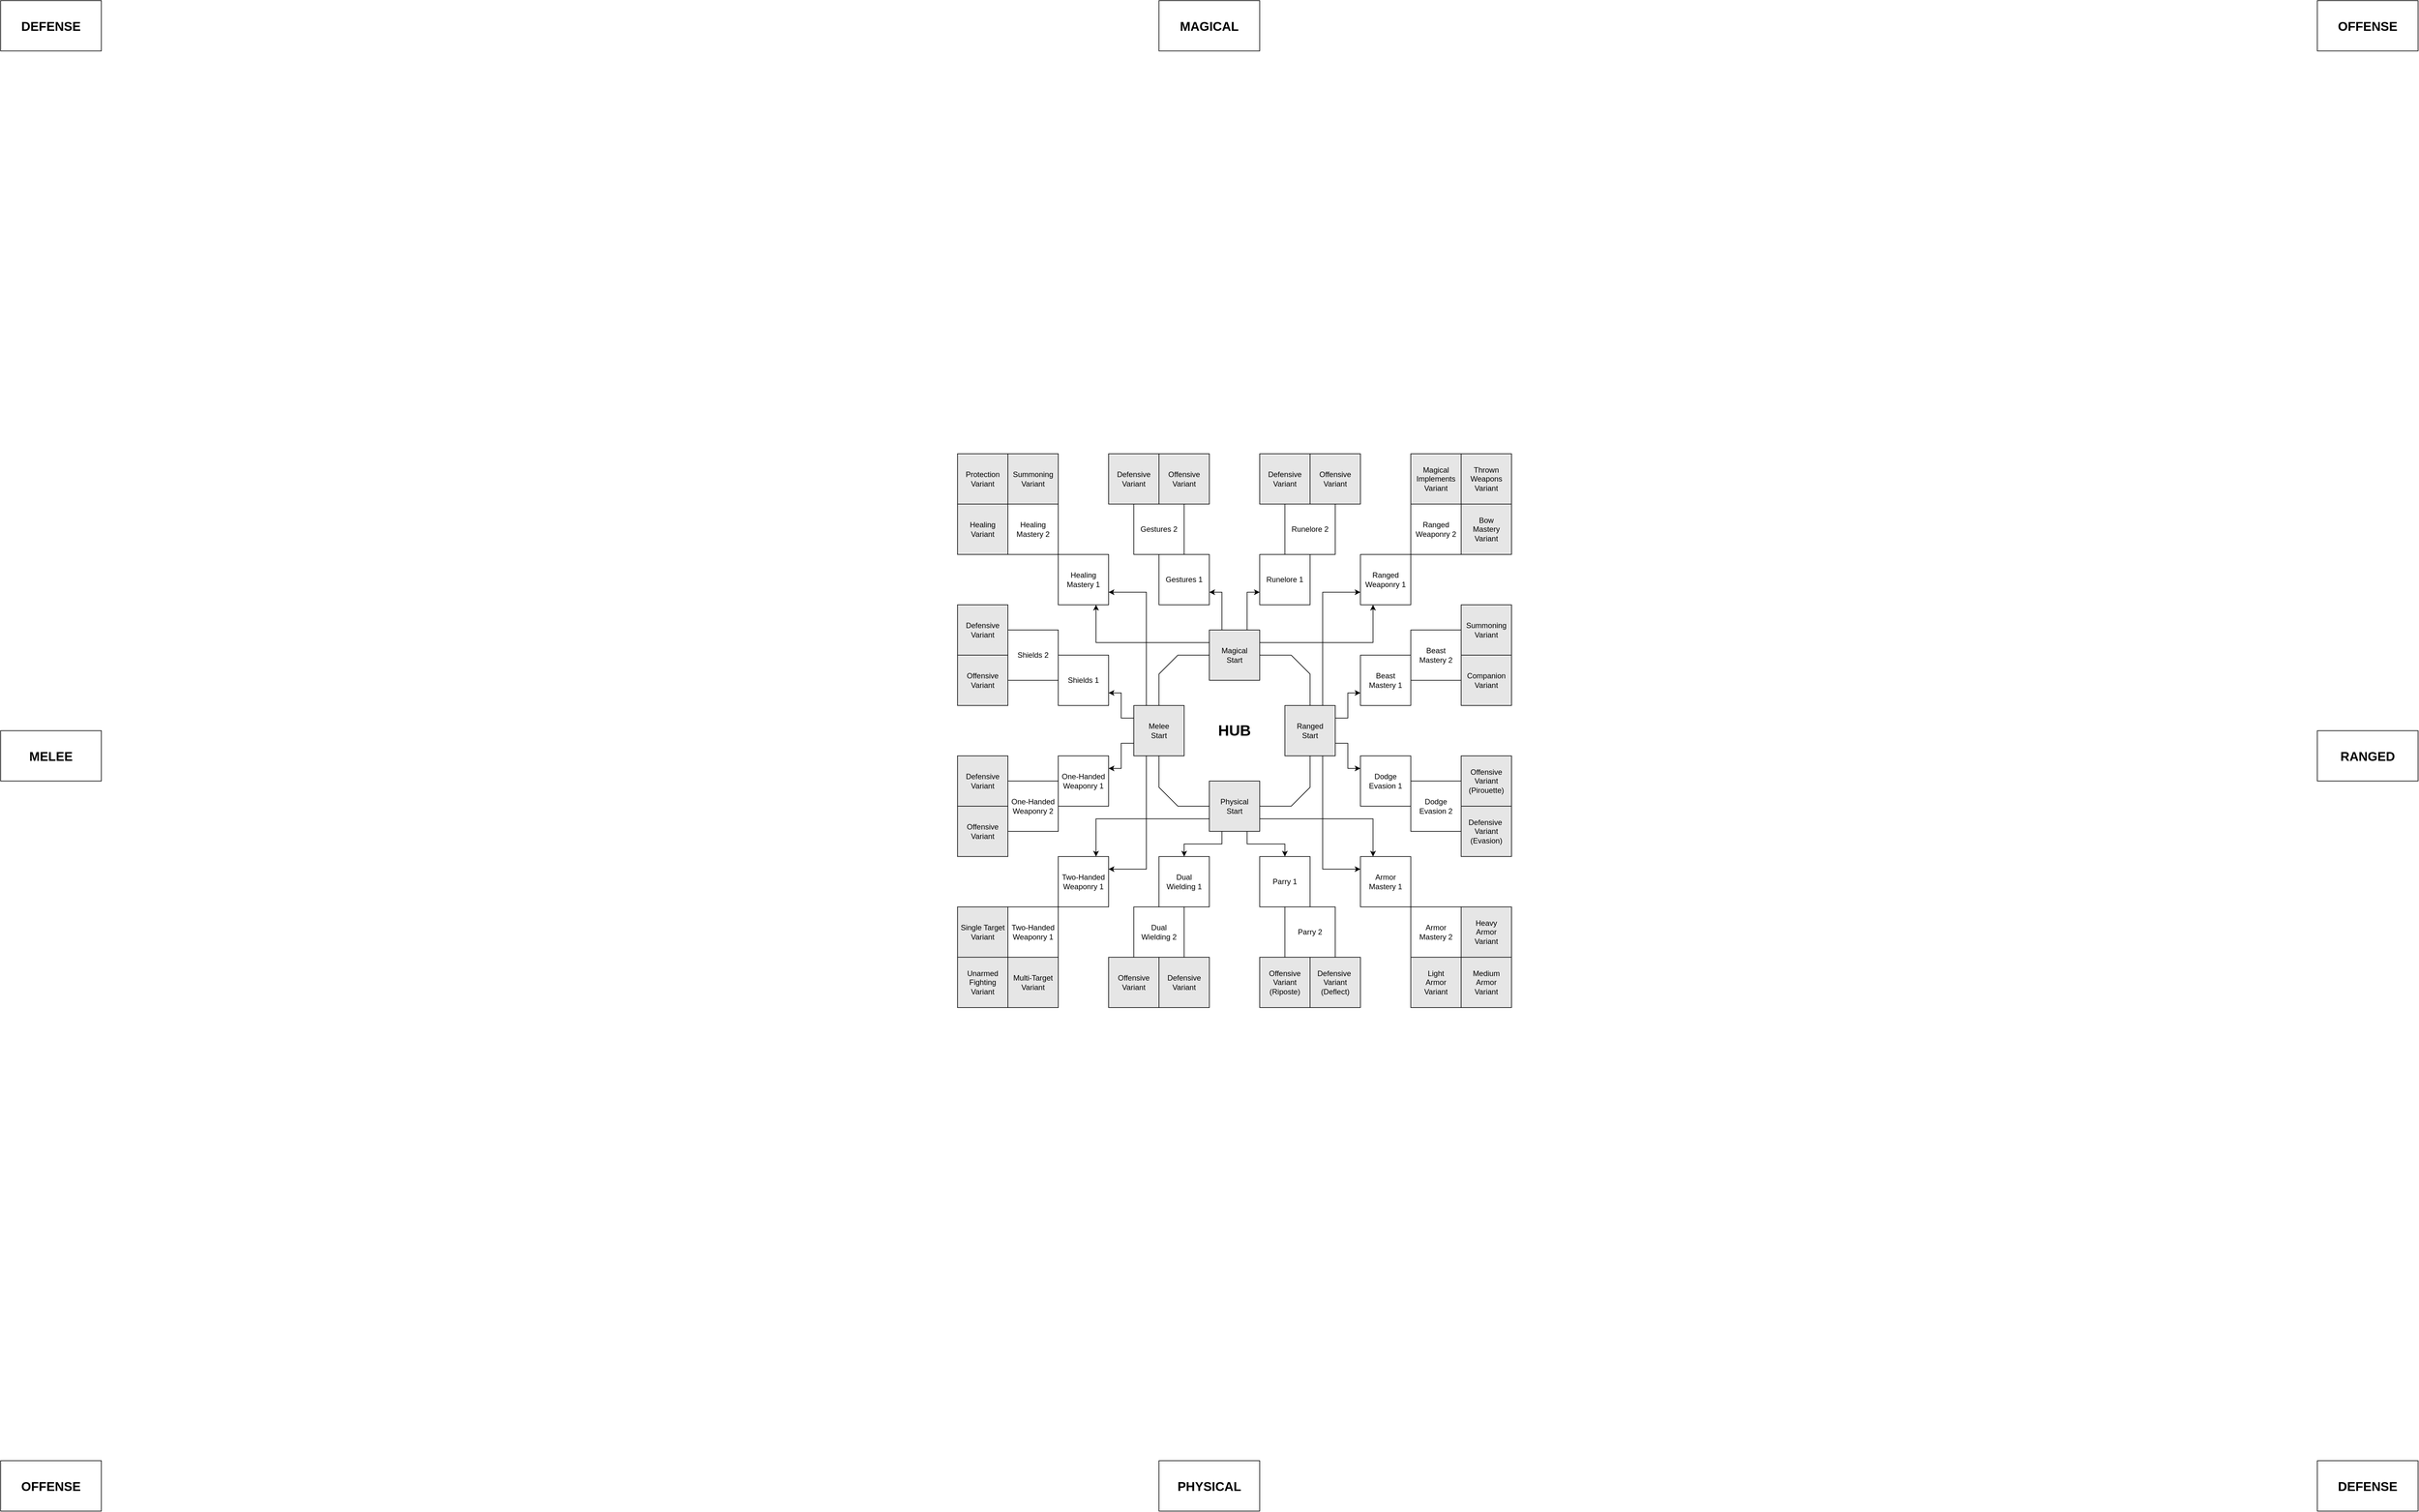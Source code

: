 <mxfile version="12.4.2" pages="1"><diagram id="KaQKi4wqsQLiqeEKrvhI" name="Page-1"><mxGraphModel dx="2942" dy="2283" grid="1" gridSize="20" guides="1" tooltips="1" connect="1" arrows="1" fold="1" page="0" pageScale="1" pageWidth="1920" pageHeight="1200" math="0" shadow="0"><root><mxCell id="0"/><mxCell id="1" parent="0"/><mxCell id="jLARyMyIQHUywhEseSUH-2" value="&lt;font style=&quot;font-size: 24px&quot;&gt;HUB&lt;/font&gt;" style="whiteSpace=wrap;html=1;shape=mxgraph.basic.octagon2;align=center;verticalAlign=middle;dx=15;fontStyle=1" vertex="1" parent="1"><mxGeometry x="1840" y="-160" width="240" height="240" as="geometry"/></mxCell><mxCell id="jLARyMyIQHUywhEseSUH-4" value="&lt;font style=&quot;font-size: 20px&quot;&gt;&lt;b&gt;PHYSICAL&lt;/b&gt;&lt;/font&gt;" style="rounded=0;whiteSpace=wrap;html=1;" vertex="1" parent="1"><mxGeometry x="1840" y="1120" width="160" height="80" as="geometry"/></mxCell><mxCell id="jLARyMyIQHUywhEseSUH-5" value="&lt;font style=&quot;font-size: 20px&quot;&gt;&lt;b&gt;MAGICAL&lt;/b&gt;&lt;/font&gt;" style="rounded=0;whiteSpace=wrap;html=1;" vertex="1" parent="1"><mxGeometry x="1840" y="-1200" width="160" height="80" as="geometry"/></mxCell><mxCell id="jLARyMyIQHUywhEseSUH-6" value="&lt;font style=&quot;font-size: 20px&quot;&gt;&lt;b&gt;RANGED&lt;/b&gt;&lt;/font&gt;" style="rounded=0;whiteSpace=wrap;html=1;" vertex="1" parent="1"><mxGeometry x="3680" y="-40" width="160" height="80" as="geometry"/></mxCell><mxCell id="jLARyMyIQHUywhEseSUH-8" value="&lt;span style=&quot;font-size: 20px&quot;&gt;&lt;b&gt;MELEE&lt;/b&gt;&lt;/span&gt;" style="rounded=0;whiteSpace=wrap;html=1;" vertex="1" parent="1"><mxGeometry y="-40" width="160" height="80" as="geometry"/></mxCell><mxCell id="jLARyMyIQHUywhEseSUH-10" value="&lt;font style=&quot;font-size: 20px&quot;&gt;&lt;b&gt;DEFENSE&lt;/b&gt;&lt;/font&gt;" style="rounded=0;whiteSpace=wrap;html=1;" vertex="1" parent="1"><mxGeometry y="-1200" width="160" height="80" as="geometry"/></mxCell><mxCell id="jLARyMyIQHUywhEseSUH-11" value="&lt;font style=&quot;font-size: 20px&quot;&gt;&lt;b&gt;OFFENSE&lt;/b&gt;&lt;/font&gt;" style="rounded=0;whiteSpace=wrap;html=1;" vertex="1" parent="1"><mxGeometry x="3680" y="-1200" width="160" height="80" as="geometry"/></mxCell><mxCell id="jLARyMyIQHUywhEseSUH-12" value="&lt;font style=&quot;font-size: 20px&quot;&gt;&lt;b&gt;DEFENSE&lt;/b&gt;&lt;/font&gt;" style="rounded=0;whiteSpace=wrap;html=1;" vertex="1" parent="1"><mxGeometry x="3680" y="1120" width="160" height="80" as="geometry"/></mxCell><mxCell id="jLARyMyIQHUywhEseSUH-13" value="&lt;font style=&quot;font-size: 20px&quot;&gt;&lt;b&gt;OFFENSE&lt;/b&gt;&lt;/font&gt;" style="rounded=0;whiteSpace=wrap;html=1;" vertex="1" parent="1"><mxGeometry y="1120" width="160" height="80" as="geometry"/></mxCell><mxCell id="jLARyMyIQHUywhEseSUH-14" value="One-Handed&lt;br&gt;Weaponry 1" style="whiteSpace=wrap;html=1;aspect=fixed;" vertex="1" parent="1"><mxGeometry x="1680" width="80" height="80" as="geometry"/></mxCell><mxCell id="jLARyMyIQHUywhEseSUH-15" value="One-Handed&lt;br&gt;Weaponry 2" style="whiteSpace=wrap;html=1;aspect=fixed;" vertex="1" parent="1"><mxGeometry x="1600" y="40" width="80" height="80" as="geometry"/></mxCell><mxCell id="jLARyMyIQHUywhEseSUH-16" value="Defensive&lt;br&gt;Variant" style="whiteSpace=wrap;html=1;aspect=fixed;fillColor=#E6E6E6;" vertex="1" parent="1"><mxGeometry x="1520" width="80" height="80" as="geometry"/></mxCell><mxCell id="jLARyMyIQHUywhEseSUH-17" value="Single Target&lt;br&gt;Variant" style="whiteSpace=wrap;html=1;aspect=fixed;fillColor=#E6E6E6;" vertex="1" parent="1"><mxGeometry x="1520" y="240" width="80" height="80" as="geometry"/></mxCell><mxCell id="jLARyMyIQHUywhEseSUH-18" value="Two-Handed&lt;br&gt;Weaponry 1" style="whiteSpace=wrap;html=1;aspect=fixed;" vertex="1" parent="1"><mxGeometry x="1680" y="160" width="80" height="80" as="geometry"/></mxCell><mxCell id="jLARyMyIQHUywhEseSUH-19" value="Two-Handed&lt;br&gt;Weaponry 1" style="whiteSpace=wrap;html=1;aspect=fixed;" vertex="1" parent="1"><mxGeometry x="1600" y="240" width="80" height="80" as="geometry"/></mxCell><mxCell id="jLARyMyIQHUywhEseSUH-20" value="Dual&lt;br&gt;Wielding 1" style="whiteSpace=wrap;html=1;aspect=fixed;" vertex="1" parent="1"><mxGeometry x="1840" y="160" width="80" height="80" as="geometry"/></mxCell><mxCell id="jLARyMyIQHUywhEseSUH-21" value="Dual&lt;br&gt;Wielding 2" style="whiteSpace=wrap;html=1;aspect=fixed;" vertex="1" parent="1"><mxGeometry x="1800" y="240" width="80" height="80" as="geometry"/></mxCell><mxCell id="jLARyMyIQHUywhEseSUH-22" value="Offensive&lt;br&gt;Variant" style="whiteSpace=wrap;html=1;aspect=fixed;fillColor=#E6E6E6;" vertex="1" parent="1"><mxGeometry x="1760" y="320" width="80" height="80" as="geometry"/></mxCell><mxCell id="jLARyMyIQHUywhEseSUH-23" value="Shields 1" style="whiteSpace=wrap;html=1;aspect=fixed;" vertex="1" parent="1"><mxGeometry x="1680" y="-160" width="80" height="80" as="geometry"/></mxCell><mxCell id="jLARyMyIQHUywhEseSUH-24" value="Shields 2" style="whiteSpace=wrap;html=1;aspect=fixed;" vertex="1" parent="1"><mxGeometry x="1600" y="-200" width="80" height="80" as="geometry"/></mxCell><mxCell id="jLARyMyIQHUywhEseSUH-25" value="Offensive&lt;br&gt;Variant" style="whiteSpace=wrap;html=1;aspect=fixed;fillColor=#E6E6E6;" vertex="1" parent="1"><mxGeometry x="1520" y="-160" width="80" height="80" as="geometry"/></mxCell><mxCell id="jLARyMyIQHUywhEseSUH-29" value="Defensive&lt;br&gt;Variant" style="whiteSpace=wrap;html=1;aspect=fixed;fillColor=#E6E6E6;" vertex="1" parent="1"><mxGeometry x="1520" y="-240" width="80" height="80" as="geometry"/></mxCell><mxCell id="jLARyMyIQHUywhEseSUH-26" value="Parry 1" style="whiteSpace=wrap;html=1;aspect=fixed;" vertex="1" parent="1"><mxGeometry x="2000" y="160" width="80" height="80" as="geometry"/></mxCell><mxCell id="jLARyMyIQHUywhEseSUH-27" value="Parry 2" style="whiteSpace=wrap;html=1;aspect=fixed;" vertex="1" parent="1"><mxGeometry x="2040" y="240" width="80" height="80" as="geometry"/></mxCell><mxCell id="jLARyMyIQHUywhEseSUH-28" value="Offensive&lt;br&gt;Variant&lt;br&gt;(Riposte)" style="whiteSpace=wrap;html=1;aspect=fixed;fillColor=#E6E6E6;" vertex="1" parent="1"><mxGeometry x="2000" y="320" width="80" height="80" as="geometry"/></mxCell><mxCell id="jLARyMyIQHUywhEseSUH-32" value="Offensive&lt;br&gt;Variant" style="whiteSpace=wrap;html=1;aspect=fixed;fillColor=#E6E6E6;" vertex="1" parent="1"><mxGeometry x="1520" y="80" width="80" height="80" as="geometry"/></mxCell><mxCell id="jLARyMyIQHUywhEseSUH-36" value="Multi-Target&lt;br&gt;Variant" style="whiteSpace=wrap;html=1;aspect=fixed;fillColor=#E6E6E6;" vertex="1" parent="1"><mxGeometry x="1600" y="320" width="80" height="80" as="geometry"/></mxCell><mxCell id="jLARyMyIQHUywhEseSUH-37" value="Defensive&lt;br&gt;Variant" style="whiteSpace=wrap;html=1;aspect=fixed;fillColor=#E6E6E6;" vertex="1" parent="1"><mxGeometry x="1840" y="320" width="80" height="80" as="geometry"/></mxCell><mxCell id="jLARyMyIQHUywhEseSUH-38" value="Unarmed&lt;br&gt;Fighting&lt;br&gt;Variant" style="whiteSpace=wrap;html=1;aspect=fixed;fillColor=#E6E6E6;" vertex="1" parent="1"><mxGeometry x="1520" y="320" width="80" height="80" as="geometry"/></mxCell><mxCell id="jLARyMyIQHUywhEseSUH-39" value="Defensive&amp;nbsp;&lt;br&gt;Variant&lt;br&gt;(Deflect)" style="whiteSpace=wrap;html=1;aspect=fixed;fillColor=#E6E6E6;" vertex="1" parent="1"><mxGeometry x="2080" y="320" width="80" height="80" as="geometry"/></mxCell><mxCell id="jLARyMyIQHUywhEseSUH-40" value="Armor&lt;br&gt;Mastery 1" style="whiteSpace=wrap;html=1;aspect=fixed;" vertex="1" parent="1"><mxGeometry x="2160" y="160" width="80" height="80" as="geometry"/></mxCell><mxCell id="jLARyMyIQHUywhEseSUH-41" value="Armor&lt;br&gt;Mastery 2" style="whiteSpace=wrap;html=1;aspect=fixed;" vertex="1" parent="1"><mxGeometry x="2240" y="240" width="80" height="80" as="geometry"/></mxCell><mxCell id="jLARyMyIQHUywhEseSUH-42" value="Medium&lt;br&gt;Armor&lt;br&gt;Variant" style="whiteSpace=wrap;html=1;aspect=fixed;fillColor=#E6E6E6;" vertex="1" parent="1"><mxGeometry x="2320" y="320" width="80" height="80" as="geometry"/></mxCell><mxCell id="jLARyMyIQHUywhEseSUH-43" value="Light&lt;br&gt;Armor&lt;br&gt;Variant" style="whiteSpace=wrap;html=1;aspect=fixed;fillColor=#E6E6E6;" vertex="1" parent="1"><mxGeometry x="2240" y="320" width="80" height="80" as="geometry"/></mxCell><mxCell id="jLARyMyIQHUywhEseSUH-46" value="Heavy&lt;br&gt;Armor&lt;br&gt;Variant" style="whiteSpace=wrap;html=1;aspect=fixed;fillColor=#E6E6E6;" vertex="1" parent="1"><mxGeometry x="2320" y="240" width="80" height="80" as="geometry"/></mxCell><mxCell id="jLARyMyIQHUywhEseSUH-47" value="Dodge&lt;br&gt;Evasion 1" style="whiteSpace=wrap;html=1;aspect=fixed;" vertex="1" parent="1"><mxGeometry x="2160" width="80" height="80" as="geometry"/></mxCell><mxCell id="jLARyMyIQHUywhEseSUH-48" value="Dodge&lt;br&gt;Evasion 2" style="whiteSpace=wrap;html=1;aspect=fixed;" vertex="1" parent="1"><mxGeometry x="2240" y="40" width="80" height="80" as="geometry"/></mxCell><mxCell id="jLARyMyIQHUywhEseSUH-49" value="Offensive&lt;br&gt;Variant&lt;br&gt;(Pirouette)" style="whiteSpace=wrap;html=1;aspect=fixed;fillColor=#E6E6E6;" vertex="1" parent="1"><mxGeometry x="2320" width="80" height="80" as="geometry"/></mxCell><mxCell id="jLARyMyIQHUywhEseSUH-51" value="Defensive&amp;nbsp;&lt;br&gt;Variant&lt;br&gt;(Evasion)" style="whiteSpace=wrap;html=1;aspect=fixed;fillColor=#E6E6E6;" vertex="1" parent="1"><mxGeometry x="2320" y="80" width="80" height="80" as="geometry"/></mxCell><mxCell id="jLARyMyIQHUywhEseSUH-52" value="Ranged&lt;br&gt;Weaponry 1" style="whiteSpace=wrap;html=1;aspect=fixed;" vertex="1" parent="1"><mxGeometry x="2160" y="-320" width="80" height="80" as="geometry"/></mxCell><mxCell id="jLARyMyIQHUywhEseSUH-53" value="Ranged&lt;br&gt;Weaponry 2" style="whiteSpace=wrap;html=1;aspect=fixed;" vertex="1" parent="1"><mxGeometry x="2240" y="-400" width="80" height="80" as="geometry"/></mxCell><mxCell id="jLARyMyIQHUywhEseSUH-54" value="Bow&lt;br&gt;Mastery&lt;br&gt;Variant" style="whiteSpace=wrap;html=1;aspect=fixed;fillColor=#E6E6E6;" vertex="1" parent="1"><mxGeometry x="2320" y="-400" width="80" height="80" as="geometry"/></mxCell><mxCell id="jLARyMyIQHUywhEseSUH-55" value="Thrown&lt;br&gt;Weapons&lt;br&gt;Variant" style="whiteSpace=wrap;html=1;aspect=fixed;fillColor=#E6E6E6;" vertex="1" parent="1"><mxGeometry x="2320" y="-480" width="80" height="80" as="geometry"/></mxCell><mxCell id="jLARyMyIQHUywhEseSUH-56" value="Magical&lt;br&gt;Implements&lt;br&gt;Variant" style="whiteSpace=wrap;html=1;aspect=fixed;fillColor=#E6E6E6;" vertex="1" parent="1"><mxGeometry x="2240" y="-480" width="80" height="80" as="geometry"/></mxCell><mxCell id="jLARyMyIQHUywhEseSUH-57" value="Beast&lt;br&gt;Mastery 1" style="whiteSpace=wrap;html=1;aspect=fixed;" vertex="1" parent="1"><mxGeometry x="2160" y="-160" width="80" height="80" as="geometry"/></mxCell><mxCell id="jLARyMyIQHUywhEseSUH-58" value="Beast&lt;br&gt;Mastery 2&lt;span style=&quot;color: rgba(0 , 0 , 0 , 0) ; font-family: monospace ; font-size: 0px ; white-space: nowrap&quot;&gt;%3CmxGraphModel%3E%3Croot%3E%3CmxCell%20id%3D%220%22%2F%3E%3CmxCell%20id%3D%221%22%20parent%3D%220%22%2F%3E%3CmxCell%20id%3D%222%22%20value%3D%22Beast%26lt%3Bbr%26gt%3BMastery%201%22%20style%3D%22whiteSpace%3Dwrap%3Bhtml%3D1%3Baspect%3Dfixed%3B%22%20vertex%3D%221%22%20parent%3D%221%22%3E%3CmxGeometry%20x%3D%222160%22%20y%3D%22-160%22%20width%3D%2280%22%20height%3D%2280%22%20as%3D%22geometry%22%2F%3E%3C%2FmxCell%3E%3C%2Froot%3E%3C%2FmxGraphModel%3E&lt;/span&gt;" style="whiteSpace=wrap;html=1;aspect=fixed;" vertex="1" parent="1"><mxGeometry x="2240" y="-200" width="80" height="80" as="geometry"/></mxCell><mxCell id="jLARyMyIQHUywhEseSUH-59" value="Summoning&lt;br&gt;Variant" style="whiteSpace=wrap;html=1;aspect=fixed;fillColor=#E6E6E6;" vertex="1" parent="1"><mxGeometry x="2320" y="-240" width="80" height="80" as="geometry"/></mxCell><mxCell id="jLARyMyIQHUywhEseSUH-60" value="Companion&lt;br&gt;Variant" style="whiteSpace=wrap;html=1;aspect=fixed;fillColor=#E6E6E6;" vertex="1" parent="1"><mxGeometry x="2320" y="-160" width="80" height="80" as="geometry"/></mxCell><mxCell id="jLARyMyIQHUywhEseSUH-73" style="edgeStyle=orthogonalEdgeStyle;rounded=0;orthogonalLoop=1;jettySize=auto;html=1;exitX=0.25;exitY=1;exitDx=0;exitDy=0;entryX=0.5;entryY=0;entryDx=0;entryDy=0;" edge="1" parent="1" source="jLARyMyIQHUywhEseSUH-65" target="jLARyMyIQHUywhEseSUH-20"><mxGeometry relative="1" as="geometry"/></mxCell><mxCell id="jLARyMyIQHUywhEseSUH-74" style="edgeStyle=orthogonalEdgeStyle;rounded=0;orthogonalLoop=1;jettySize=auto;html=1;exitX=0.75;exitY=1;exitDx=0;exitDy=0;entryX=0.5;entryY=0;entryDx=0;entryDy=0;" edge="1" parent="1" source="jLARyMyIQHUywhEseSUH-65" target="jLARyMyIQHUywhEseSUH-26"><mxGeometry relative="1" as="geometry"/></mxCell><mxCell id="jLARyMyIQHUywhEseSUH-75" style="edgeStyle=orthogonalEdgeStyle;rounded=0;orthogonalLoop=1;jettySize=auto;html=1;exitX=0;exitY=0.75;exitDx=0;exitDy=0;entryX=0.75;entryY=0;entryDx=0;entryDy=0;" edge="1" parent="1" source="jLARyMyIQHUywhEseSUH-65" target="jLARyMyIQHUywhEseSUH-18"><mxGeometry relative="1" as="geometry"/></mxCell><mxCell id="jLARyMyIQHUywhEseSUH-77" style="edgeStyle=orthogonalEdgeStyle;rounded=0;orthogonalLoop=1;jettySize=auto;html=1;exitX=1;exitY=0.75;exitDx=0;exitDy=0;entryX=0.25;entryY=0;entryDx=0;entryDy=0;" edge="1" parent="1" source="jLARyMyIQHUywhEseSUH-65" target="jLARyMyIQHUywhEseSUH-40"><mxGeometry relative="1" as="geometry"/></mxCell><mxCell id="jLARyMyIQHUywhEseSUH-65" value="Physical&lt;br&gt;Start" style="whiteSpace=wrap;html=1;aspect=fixed;fillColor=#E6E6E6;" vertex="1" parent="1"><mxGeometry x="1920" y="40" width="80" height="80" as="geometry"/></mxCell><mxCell id="jLARyMyIQHUywhEseSUH-69" style="edgeStyle=orthogonalEdgeStyle;rounded=0;orthogonalLoop=1;jettySize=auto;html=1;exitX=0;exitY=0.75;exitDx=0;exitDy=0;entryX=1;entryY=0.25;entryDx=0;entryDy=0;" edge="1" parent="1" source="jLARyMyIQHUywhEseSUH-66" target="jLARyMyIQHUywhEseSUH-14"><mxGeometry relative="1" as="geometry"/></mxCell><mxCell id="jLARyMyIQHUywhEseSUH-70" style="edgeStyle=orthogonalEdgeStyle;rounded=0;orthogonalLoop=1;jettySize=auto;html=1;exitX=0;exitY=0.25;exitDx=0;exitDy=0;entryX=1;entryY=0.75;entryDx=0;entryDy=0;" edge="1" parent="1" source="jLARyMyIQHUywhEseSUH-66" target="jLARyMyIQHUywhEseSUH-23"><mxGeometry relative="1" as="geometry"/></mxCell><mxCell id="jLARyMyIQHUywhEseSUH-76" style="edgeStyle=orthogonalEdgeStyle;rounded=0;orthogonalLoop=1;jettySize=auto;html=1;exitX=0.25;exitY=1;exitDx=0;exitDy=0;entryX=1;entryY=0.25;entryDx=0;entryDy=0;" edge="1" parent="1" source="jLARyMyIQHUywhEseSUH-66" target="jLARyMyIQHUywhEseSUH-18"><mxGeometry relative="1" as="geometry"/></mxCell><mxCell id="jLARyMyIQHUywhEseSUH-97" style="edgeStyle=orthogonalEdgeStyle;rounded=0;orthogonalLoop=1;jettySize=auto;html=1;exitX=0.25;exitY=0;exitDx=0;exitDy=0;entryX=1;entryY=0.75;entryDx=0;entryDy=0;" edge="1" parent="1" source="jLARyMyIQHUywhEseSUH-66" target="jLARyMyIQHUywhEseSUH-93"><mxGeometry relative="1" as="geometry"/></mxCell><mxCell id="jLARyMyIQHUywhEseSUH-66" value="Melee&lt;br&gt;Start" style="whiteSpace=wrap;html=1;aspect=fixed;fillColor=#E6E6E6;" vertex="1" parent="1"><mxGeometry x="1800" y="-80" width="80" height="80" as="geometry"/></mxCell><mxCell id="jLARyMyIQHUywhEseSUH-78" style="edgeStyle=orthogonalEdgeStyle;rounded=0;orthogonalLoop=1;jettySize=auto;html=1;exitX=0.75;exitY=1;exitDx=0;exitDy=0;entryX=0;entryY=0.25;entryDx=0;entryDy=0;" edge="1" parent="1" source="jLARyMyIQHUywhEseSUH-67" target="jLARyMyIQHUywhEseSUH-40"><mxGeometry relative="1" as="geometry"/></mxCell><mxCell id="jLARyMyIQHUywhEseSUH-79" style="edgeStyle=orthogonalEdgeStyle;rounded=0;orthogonalLoop=1;jettySize=auto;html=1;exitX=1;exitY=0.75;exitDx=0;exitDy=0;entryX=0;entryY=0.25;entryDx=0;entryDy=0;" edge="1" parent="1" source="jLARyMyIQHUywhEseSUH-67" target="jLARyMyIQHUywhEseSUH-47"><mxGeometry relative="1" as="geometry"/></mxCell><mxCell id="jLARyMyIQHUywhEseSUH-80" style="edgeStyle=orthogonalEdgeStyle;rounded=0;orthogonalLoop=1;jettySize=auto;html=1;exitX=1;exitY=0.25;exitDx=0;exitDy=0;entryX=0;entryY=0.75;entryDx=0;entryDy=0;" edge="1" parent="1" source="jLARyMyIQHUywhEseSUH-67" target="jLARyMyIQHUywhEseSUH-57"><mxGeometry relative="1" as="geometry"/></mxCell><mxCell id="jLARyMyIQHUywhEseSUH-81" style="edgeStyle=orthogonalEdgeStyle;rounded=0;orthogonalLoop=1;jettySize=auto;html=1;exitX=0.75;exitY=0;exitDx=0;exitDy=0;entryX=0;entryY=0.75;entryDx=0;entryDy=0;" edge="1" parent="1" source="jLARyMyIQHUywhEseSUH-67" target="jLARyMyIQHUywhEseSUH-52"><mxGeometry relative="1" as="geometry"/></mxCell><mxCell id="jLARyMyIQHUywhEseSUH-67" value="Ranged&lt;br&gt;Start" style="whiteSpace=wrap;html=1;aspect=fixed;fillColor=#E6E6E6;" vertex="1" parent="1"><mxGeometry x="2040" y="-80" width="80" height="80" as="geometry"/></mxCell><mxCell id="jLARyMyIQHUywhEseSUH-82" style="edgeStyle=orthogonalEdgeStyle;rounded=0;orthogonalLoop=1;jettySize=auto;html=1;exitX=1;exitY=0.25;exitDx=0;exitDy=0;entryX=0.25;entryY=1;entryDx=0;entryDy=0;" edge="1" parent="1" source="jLARyMyIQHUywhEseSUH-68" target="jLARyMyIQHUywhEseSUH-52"><mxGeometry relative="1" as="geometry"/></mxCell><mxCell id="jLARyMyIQHUywhEseSUH-94" style="edgeStyle=orthogonalEdgeStyle;rounded=0;orthogonalLoop=1;jettySize=auto;html=1;exitX=0.75;exitY=0;exitDx=0;exitDy=0;entryX=0;entryY=0.75;entryDx=0;entryDy=0;" edge="1" parent="1" source="jLARyMyIQHUywhEseSUH-68" target="jLARyMyIQHUywhEseSUH-83"><mxGeometry relative="1" as="geometry"/></mxCell><mxCell id="jLARyMyIQHUywhEseSUH-95" style="edgeStyle=orthogonalEdgeStyle;rounded=0;orthogonalLoop=1;jettySize=auto;html=1;exitX=0.25;exitY=0;exitDx=0;exitDy=0;entryX=1;entryY=0.75;entryDx=0;entryDy=0;" edge="1" parent="1" source="jLARyMyIQHUywhEseSUH-68" target="jLARyMyIQHUywhEseSUH-88"><mxGeometry relative="1" as="geometry"/></mxCell><mxCell id="jLARyMyIQHUywhEseSUH-96" style="edgeStyle=orthogonalEdgeStyle;rounded=0;orthogonalLoop=1;jettySize=auto;html=1;exitX=0;exitY=0.25;exitDx=0;exitDy=0;entryX=0.75;entryY=1;entryDx=0;entryDy=0;" edge="1" parent="1" source="jLARyMyIQHUywhEseSUH-68" target="jLARyMyIQHUywhEseSUH-93"><mxGeometry relative="1" as="geometry"/></mxCell><mxCell id="jLARyMyIQHUywhEseSUH-68" value="Magical&lt;br&gt;Start" style="whiteSpace=wrap;html=1;aspect=fixed;fillColor=#E6E6E6;" vertex="1" parent="1"><mxGeometry x="1920" y="-200" width="80" height="80" as="geometry"/></mxCell><mxCell id="jLARyMyIQHUywhEseSUH-83" value="Runelore 1" style="whiteSpace=wrap;html=1;aspect=fixed;" vertex="1" parent="1"><mxGeometry x="2000" y="-320" width="80" height="80" as="geometry"/></mxCell><mxCell id="jLARyMyIQHUywhEseSUH-84" value="Runelore 2" style="whiteSpace=wrap;html=1;aspect=fixed;" vertex="1" parent="1"><mxGeometry x="2040" y="-400" width="80" height="80" as="geometry"/></mxCell><mxCell id="jLARyMyIQHUywhEseSUH-86" value="Offensive&lt;br&gt;Variant" style="whiteSpace=wrap;html=1;aspect=fixed;fillColor=#E6E6E6;" vertex="1" parent="1"><mxGeometry x="2080" y="-480" width="80" height="80" as="geometry"/></mxCell><mxCell id="jLARyMyIQHUywhEseSUH-87" value="Defensive&lt;br&gt;Variant" style="whiteSpace=wrap;html=1;aspect=fixed;fillColor=#E6E6E6;" vertex="1" parent="1"><mxGeometry x="2000" y="-480" width="80" height="80" as="geometry"/></mxCell><mxCell id="jLARyMyIQHUywhEseSUH-88" value="Gestures 1" style="whiteSpace=wrap;html=1;aspect=fixed;" vertex="1" parent="1"><mxGeometry x="1840" y="-320" width="80" height="80" as="geometry"/></mxCell><mxCell id="jLARyMyIQHUywhEseSUH-89" value="Gestures 2" style="whiteSpace=wrap;html=1;aspect=fixed;" vertex="1" parent="1"><mxGeometry x="1800" y="-400" width="80" height="80" as="geometry"/></mxCell><mxCell id="jLARyMyIQHUywhEseSUH-91" value="Offensive&lt;br&gt;Variant" style="whiteSpace=wrap;html=1;aspect=fixed;fillColor=#E6E6E6;" vertex="1" parent="1"><mxGeometry x="1840" y="-480" width="80" height="80" as="geometry"/></mxCell><mxCell id="jLARyMyIQHUywhEseSUH-92" value="Defensive&lt;br&gt;Variant" style="whiteSpace=wrap;html=1;aspect=fixed;fillColor=#E6E6E6;" vertex="1" parent="1"><mxGeometry x="1760" y="-480" width="80" height="80" as="geometry"/></mxCell><mxCell id="jLARyMyIQHUywhEseSUH-93" value="Healing&lt;br&gt;Mastery 1" style="whiteSpace=wrap;html=1;aspect=fixed;" vertex="1" parent="1"><mxGeometry x="1680" y="-320" width="80" height="80" as="geometry"/></mxCell><mxCell id="jLARyMyIQHUywhEseSUH-98" value="Healing&lt;br&gt;Mastery 2" style="whiteSpace=wrap;html=1;aspect=fixed;" vertex="1" parent="1"><mxGeometry x="1600" y="-400" width="80" height="80" as="geometry"/></mxCell><mxCell id="jLARyMyIQHUywhEseSUH-99" value="Summoning&lt;br&gt;Variant" style="whiteSpace=wrap;html=1;aspect=fixed;fillColor=#E6E6E6;" vertex="1" parent="1"><mxGeometry x="1600" y="-480" width="80" height="80" as="geometry"/></mxCell><mxCell id="jLARyMyIQHUywhEseSUH-100" value="Protection&lt;br&gt;Variant" style="whiteSpace=wrap;html=1;aspect=fixed;fillColor=#E6E6E6;" vertex="1" parent="1"><mxGeometry x="1520" y="-480" width="80" height="80" as="geometry"/></mxCell><mxCell id="jLARyMyIQHUywhEseSUH-101" value="Healing&lt;br&gt;Variant" style="whiteSpace=wrap;html=1;aspect=fixed;fillColor=#E6E6E6;" vertex="1" parent="1"><mxGeometry x="1520" y="-400" width="80" height="80" as="geometry"/></mxCell></root></mxGraphModel></diagram></mxfile>